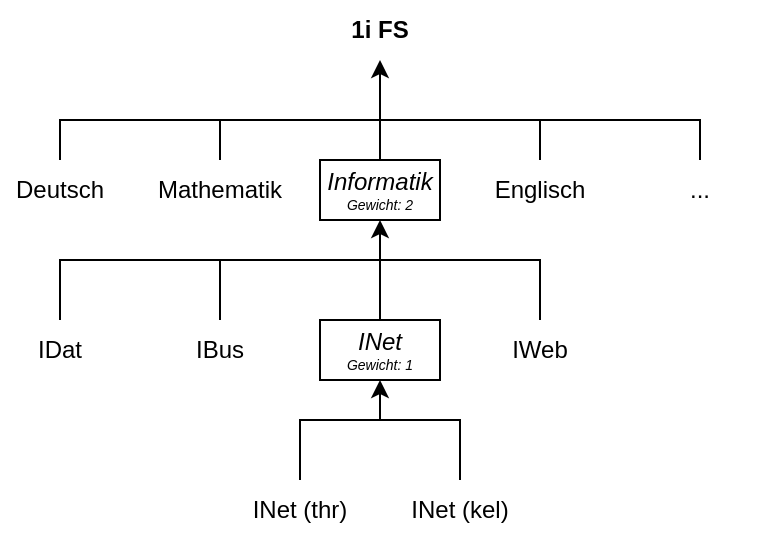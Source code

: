 <mxfile version="24.4.0" type="github">
  <diagram name="Page-1" id="Q5bLXTyhejEPrZjWWDaG">
    <mxGraphModel dx="683" dy="368" grid="1" gridSize="10" guides="1" tooltips="1" connect="1" arrows="1" fold="1" page="1" pageScale="1" pageWidth="850" pageHeight="1100" math="0" shadow="0">
      <root>
        <mxCell id="0" />
        <mxCell id="1" parent="0" />
        <mxCell id="GRUoKB-_b5Xnb8eCm148-1" value="&lt;b&gt;1i FS&lt;/b&gt;" style="text;html=1;align=center;verticalAlign=middle;whiteSpace=wrap;rounded=0;" vertex="1" parent="1">
          <mxGeometry x="360" y="170" width="60" height="30" as="geometry" />
        </mxCell>
        <mxCell id="GRUoKB-_b5Xnb8eCm148-28" style="edgeStyle=orthogonalEdgeStyle;rounded=0;orthogonalLoop=1;jettySize=auto;html=1;exitX=0.5;exitY=0;exitDx=0;exitDy=0;endArrow=none;endFill=0;" edge="1" parent="1" source="GRUoKB-_b5Xnb8eCm148-2">
          <mxGeometry relative="1" as="geometry">
            <mxPoint x="310" y="230" as="targetPoint" />
            <Array as="points">
              <mxPoint x="230" y="230" />
            </Array>
          </mxGeometry>
        </mxCell>
        <mxCell id="GRUoKB-_b5Xnb8eCm148-2" value="Deutsch" style="text;html=1;align=center;verticalAlign=middle;whiteSpace=wrap;rounded=0;" vertex="1" parent="1">
          <mxGeometry x="200" y="250" width="60" height="30" as="geometry" />
        </mxCell>
        <mxCell id="GRUoKB-_b5Xnb8eCm148-27" style="edgeStyle=orthogonalEdgeStyle;rounded=0;orthogonalLoop=1;jettySize=auto;html=1;exitX=0.5;exitY=0;exitDx=0;exitDy=0;endArrow=none;endFill=0;" edge="1" parent="1" source="GRUoKB-_b5Xnb8eCm148-3">
          <mxGeometry relative="1" as="geometry">
            <mxPoint x="390" y="230" as="targetPoint" />
            <Array as="points">
              <mxPoint x="310" y="230" />
            </Array>
          </mxGeometry>
        </mxCell>
        <mxCell id="GRUoKB-_b5Xnb8eCm148-3" value="Mathematik" style="text;html=1;align=center;verticalAlign=middle;whiteSpace=wrap;rounded=0;" vertex="1" parent="1">
          <mxGeometry x="280" y="250" width="60" height="30" as="geometry" />
        </mxCell>
        <mxCell id="GRUoKB-_b5Xnb8eCm148-26" style="edgeStyle=orthogonalEdgeStyle;rounded=0;orthogonalLoop=1;jettySize=auto;html=1;exitX=0.5;exitY=0;exitDx=0;exitDy=0;endArrow=none;endFill=0;" edge="1" parent="1" source="GRUoKB-_b5Xnb8eCm148-4">
          <mxGeometry relative="1" as="geometry">
            <mxPoint x="470" y="230" as="targetPoint" />
            <Array as="points">
              <mxPoint x="550" y="230" />
            </Array>
          </mxGeometry>
        </mxCell>
        <mxCell id="GRUoKB-_b5Xnb8eCm148-4" value="..." style="text;html=1;align=center;verticalAlign=middle;whiteSpace=wrap;rounded=0;" vertex="1" parent="1">
          <mxGeometry x="520" y="250" width="60" height="30" as="geometry" />
        </mxCell>
        <mxCell id="GRUoKB-_b5Xnb8eCm148-23" style="edgeStyle=orthogonalEdgeStyle;rounded=0;orthogonalLoop=1;jettySize=auto;html=1;exitX=0.5;exitY=0;exitDx=0;exitDy=0;" edge="1" parent="1" source="GRUoKB-_b5Xnb8eCm148-6" target="GRUoKB-_b5Xnb8eCm148-1">
          <mxGeometry relative="1" as="geometry" />
        </mxCell>
        <mxCell id="GRUoKB-_b5Xnb8eCm148-6" value="&lt;i&gt;Informatik&lt;/i&gt;&lt;div style=&quot;font-size: 7px;&quot;&gt;&lt;i&gt;Gewicht: 2&lt;/i&gt;&lt;/div&gt;" style="rounded=0;whiteSpace=wrap;html=1;" vertex="1" parent="1">
          <mxGeometry x="360" y="250" width="60" height="30" as="geometry" />
        </mxCell>
        <mxCell id="GRUoKB-_b5Xnb8eCm148-25" style="edgeStyle=orthogonalEdgeStyle;rounded=0;orthogonalLoop=1;jettySize=auto;html=1;exitX=0.5;exitY=0;exitDx=0;exitDy=0;endArrow=none;endFill=0;" edge="1" parent="1" source="GRUoKB-_b5Xnb8eCm148-7">
          <mxGeometry relative="1" as="geometry">
            <mxPoint x="390" y="220" as="targetPoint" />
            <Array as="points">
              <mxPoint x="470" y="230" />
              <mxPoint x="390" y="230" />
            </Array>
          </mxGeometry>
        </mxCell>
        <mxCell id="GRUoKB-_b5Xnb8eCm148-7" value="Englisch" style="text;html=1;align=center;verticalAlign=middle;whiteSpace=wrap;rounded=0;" vertex="1" parent="1">
          <mxGeometry x="440" y="250" width="60" height="30" as="geometry" />
        </mxCell>
        <mxCell id="GRUoKB-_b5Xnb8eCm148-19" style="edgeStyle=orthogonalEdgeStyle;rounded=0;orthogonalLoop=1;jettySize=auto;html=1;entryX=0.5;entryY=1;entryDx=0;entryDy=0;" edge="1" parent="1" source="GRUoKB-_b5Xnb8eCm148-8" target="GRUoKB-_b5Xnb8eCm148-6">
          <mxGeometry relative="1" as="geometry">
            <Array as="points">
              <mxPoint x="230" y="300" />
              <mxPoint x="390" y="300" />
            </Array>
          </mxGeometry>
        </mxCell>
        <mxCell id="GRUoKB-_b5Xnb8eCm148-8" value="IDat" style="text;html=1;align=center;verticalAlign=middle;whiteSpace=wrap;rounded=0;" vertex="1" parent="1">
          <mxGeometry x="200" y="330" width="60" height="30" as="geometry" />
        </mxCell>
        <mxCell id="GRUoKB-_b5Xnb8eCm148-20" style="edgeStyle=orthogonalEdgeStyle;rounded=0;orthogonalLoop=1;jettySize=auto;html=1;exitX=0.5;exitY=0;exitDx=0;exitDy=0;endArrow=none;endFill=0;" edge="1" parent="1" source="GRUoKB-_b5Xnb8eCm148-9">
          <mxGeometry relative="1" as="geometry">
            <mxPoint x="310" y="300" as="targetPoint" />
            <Array as="points">
              <mxPoint x="310" y="300" />
            </Array>
          </mxGeometry>
        </mxCell>
        <mxCell id="GRUoKB-_b5Xnb8eCm148-9" value="IBus" style="text;html=1;align=center;verticalAlign=middle;whiteSpace=wrap;rounded=0;" vertex="1" parent="1">
          <mxGeometry x="280" y="330" width="60" height="30" as="geometry" />
        </mxCell>
        <mxCell id="GRUoKB-_b5Xnb8eCm148-21" style="edgeStyle=orthogonalEdgeStyle;rounded=0;orthogonalLoop=1;jettySize=auto;html=1;exitX=0.5;exitY=0;exitDx=0;exitDy=0;endArrow=none;endFill=0;" edge="1" parent="1" source="GRUoKB-_b5Xnb8eCm148-10">
          <mxGeometry relative="1" as="geometry">
            <mxPoint x="390" y="300" as="targetPoint" />
          </mxGeometry>
        </mxCell>
        <mxCell id="GRUoKB-_b5Xnb8eCm148-10" value="&lt;i&gt;INet&lt;/i&gt;&lt;div style=&quot;font-size: 7px;&quot;&gt;&lt;i&gt;Gewicht: 1&lt;/i&gt;&lt;/div&gt;" style="rounded=0;whiteSpace=wrap;html=1;" vertex="1" parent="1">
          <mxGeometry x="360" y="330" width="60" height="30" as="geometry" />
        </mxCell>
        <mxCell id="GRUoKB-_b5Xnb8eCm148-22" style="edgeStyle=orthogonalEdgeStyle;rounded=0;orthogonalLoop=1;jettySize=auto;html=1;exitX=0.5;exitY=0;exitDx=0;exitDy=0;endArrow=none;endFill=0;" edge="1" parent="1" source="GRUoKB-_b5Xnb8eCm148-11">
          <mxGeometry relative="1" as="geometry">
            <mxPoint x="390" y="300" as="targetPoint" />
            <Array as="points">
              <mxPoint x="470" y="300" />
            </Array>
          </mxGeometry>
        </mxCell>
        <mxCell id="GRUoKB-_b5Xnb8eCm148-11" value="IWeb" style="text;html=1;align=center;verticalAlign=middle;whiteSpace=wrap;rounded=0;" vertex="1" parent="1">
          <mxGeometry x="440" y="330" width="60" height="30" as="geometry" />
        </mxCell>
        <mxCell id="GRUoKB-_b5Xnb8eCm148-17" style="edgeStyle=orthogonalEdgeStyle;rounded=0;orthogonalLoop=1;jettySize=auto;html=1;exitX=0.5;exitY=0;exitDx=0;exitDy=0;entryX=0.5;entryY=1;entryDx=0;entryDy=0;" edge="1" parent="1" source="GRUoKB-_b5Xnb8eCm148-12" target="GRUoKB-_b5Xnb8eCm148-10">
          <mxGeometry relative="1" as="geometry">
            <Array as="points">
              <mxPoint x="350" y="380" />
              <mxPoint x="390" y="380" />
            </Array>
          </mxGeometry>
        </mxCell>
        <mxCell id="GRUoKB-_b5Xnb8eCm148-12" value="INet (thr)" style="text;html=1;align=center;verticalAlign=middle;whiteSpace=wrap;rounded=0;" vertex="1" parent="1">
          <mxGeometry x="320" y="410" width="60" height="30" as="geometry" />
        </mxCell>
        <mxCell id="GRUoKB-_b5Xnb8eCm148-18" style="edgeStyle=orthogonalEdgeStyle;rounded=0;orthogonalLoop=1;jettySize=auto;html=1;exitX=0.5;exitY=0;exitDx=0;exitDy=0;endArrow=none;endFill=0;" edge="1" parent="1" source="GRUoKB-_b5Xnb8eCm148-14">
          <mxGeometry relative="1" as="geometry">
            <mxPoint x="390" y="380" as="targetPoint" />
            <Array as="points">
              <mxPoint x="430" y="380" />
            </Array>
          </mxGeometry>
        </mxCell>
        <mxCell id="GRUoKB-_b5Xnb8eCm148-14" value="INet (kel)" style="text;html=1;align=center;verticalAlign=middle;whiteSpace=wrap;rounded=0;" vertex="1" parent="1">
          <mxGeometry x="400" y="410" width="60" height="30" as="geometry" />
        </mxCell>
      </root>
    </mxGraphModel>
  </diagram>
</mxfile>
